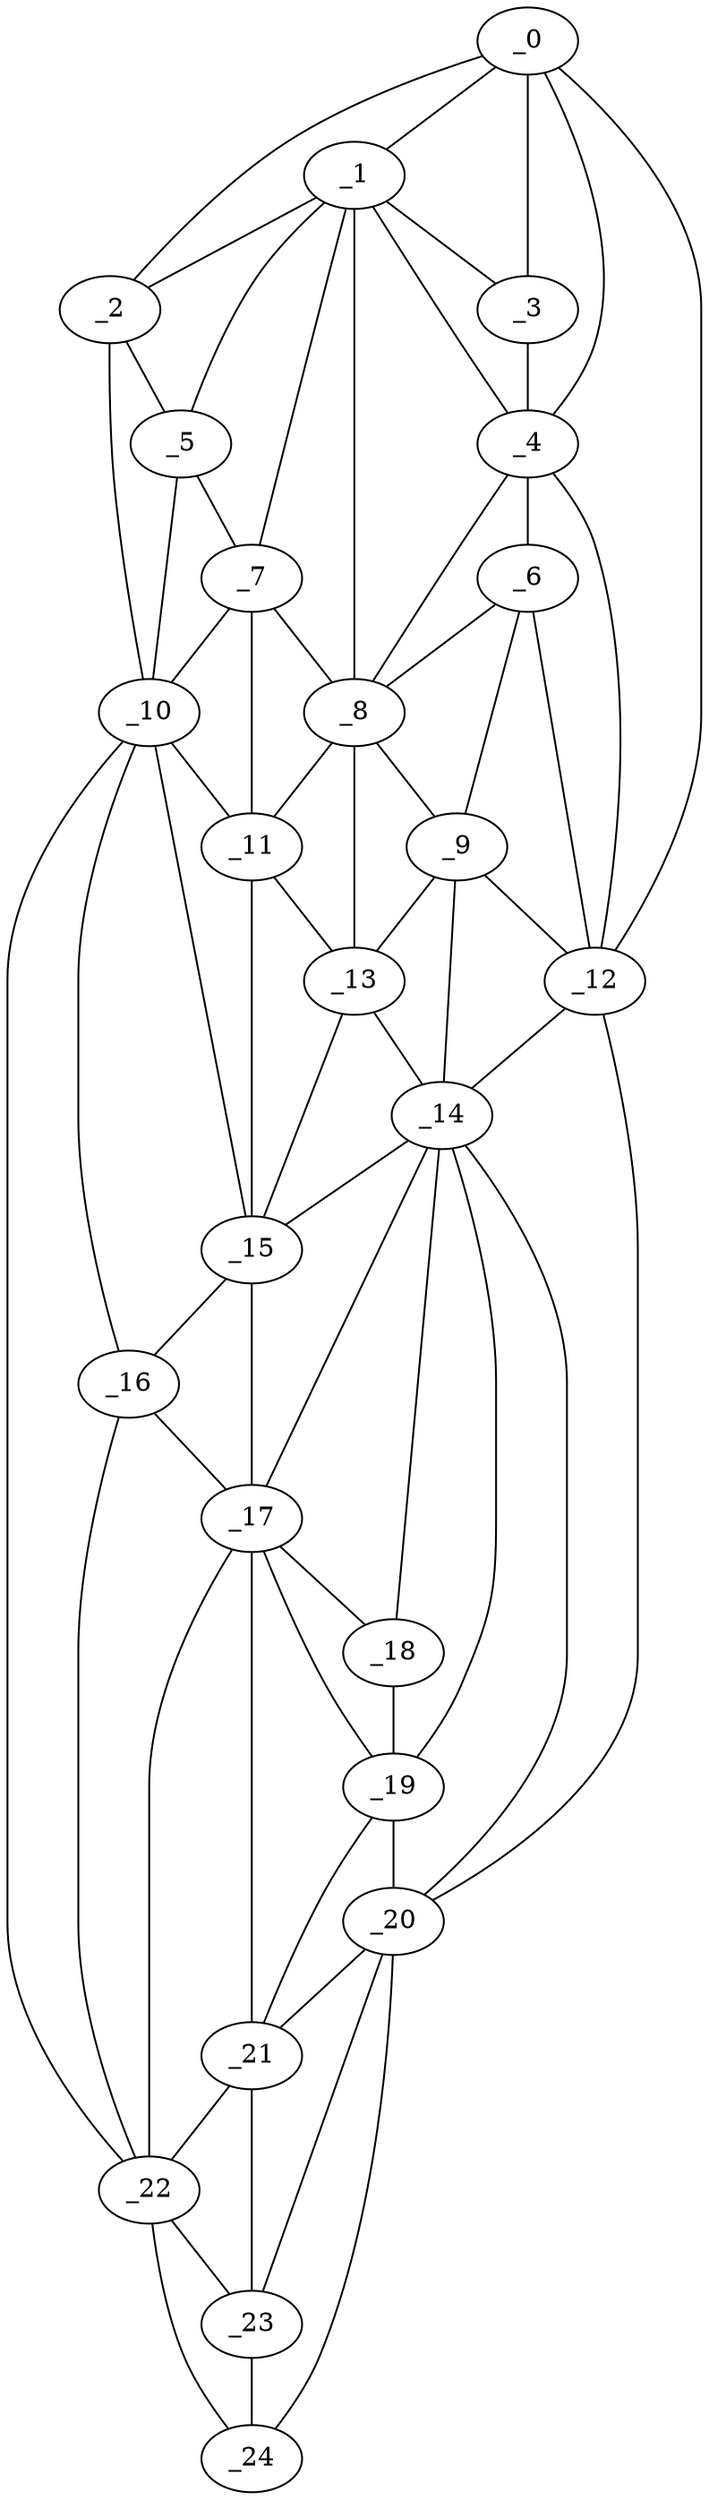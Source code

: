 graph "obj78__135.gxl" {
	_0	 [x=4,
		y=69];
	_1	 [x=12,
		y=74];
	_0 -- _1	 [valence=1];
	_2	 [x=12,
		y=93];
	_0 -- _2	 [valence=1];
	_3	 [x=13,
		y=63];
	_0 -- _3	 [valence=2];
	_4	 [x=18,
		y=59];
	_0 -- _4	 [valence=1];
	_12	 [x=44,
		y=31];
	_0 -- _12	 [valence=1];
	_1 -- _2	 [valence=2];
	_1 -- _3	 [valence=1];
	_1 -- _4	 [valence=2];
	_5	 [x=21,
		y=85];
	_1 -- _5	 [valence=2];
	_7	 [x=31,
		y=78];
	_1 -- _7	 [valence=2];
	_8	 [x=33,
		y=73];
	_1 -- _8	 [valence=1];
	_2 -- _5	 [valence=1];
	_10	 [x=41,
		y=87];
	_2 -- _10	 [valence=1];
	_3 -- _4	 [valence=2];
	_6	 [x=26,
		y=53];
	_4 -- _6	 [valence=2];
	_4 -- _8	 [valence=2];
	_4 -- _12	 [valence=1];
	_5 -- _7	 [valence=1];
	_5 -- _10	 [valence=2];
	_6 -- _8	 [valence=2];
	_9	 [x=34,
		y=48];
	_6 -- _9	 [valence=2];
	_6 -- _12	 [valence=2];
	_7 -- _8	 [valence=2];
	_7 -- _10	 [valence=1];
	_11	 [x=43,
		y=80];
	_7 -- _11	 [valence=1];
	_8 -- _9	 [valence=2];
	_8 -- _11	 [valence=2];
	_13	 [x=47,
		y=72];
	_8 -- _13	 [valence=2];
	_9 -- _12	 [valence=2];
	_9 -- _13	 [valence=1];
	_14	 [x=54,
		y=36];
	_9 -- _14	 [valence=2];
	_10 -- _11	 [valence=1];
	_15	 [x=58,
		y=74];
	_10 -- _15	 [valence=2];
	_16	 [x=68,
		y=74];
	_10 -- _16	 [valence=2];
	_22	 [x=115,
		y=58];
	_10 -- _22	 [valence=1];
	_11 -- _13	 [valence=1];
	_11 -- _15	 [valence=2];
	_12 -- _14	 [valence=1];
	_20	 [x=96,
		y=34];
	_12 -- _20	 [valence=1];
	_13 -- _14	 [valence=2];
	_13 -- _15	 [valence=1];
	_14 -- _15	 [valence=2];
	_17	 [x=77,
		y=62];
	_14 -- _17	 [valence=1];
	_18	 [x=78,
		y=46];
	_14 -- _18	 [valence=2];
	_19	 [x=83,
		y=43];
	_14 -- _19	 [valence=2];
	_14 -- _20	 [valence=2];
	_15 -- _16	 [valence=1];
	_15 -- _17	 [valence=2];
	_16 -- _17	 [valence=2];
	_16 -- _22	 [valence=1];
	_17 -- _18	 [valence=2];
	_17 -- _19	 [valence=2];
	_21	 [x=110,
		y=52];
	_17 -- _21	 [valence=2];
	_17 -- _22	 [valence=2];
	_18 -- _19	 [valence=1];
	_19 -- _20	 [valence=1];
	_19 -- _21	 [valence=1];
	_20 -- _21	 [valence=2];
	_23	 [x=117,
		y=43];
	_20 -- _23	 [valence=2];
	_24	 [x=126,
		y=44];
	_20 -- _24	 [valence=1];
	_21 -- _22	 [valence=1];
	_21 -- _23	 [valence=1];
	_22 -- _23	 [valence=2];
	_22 -- _24	 [valence=1];
	_23 -- _24	 [valence=1];
}
